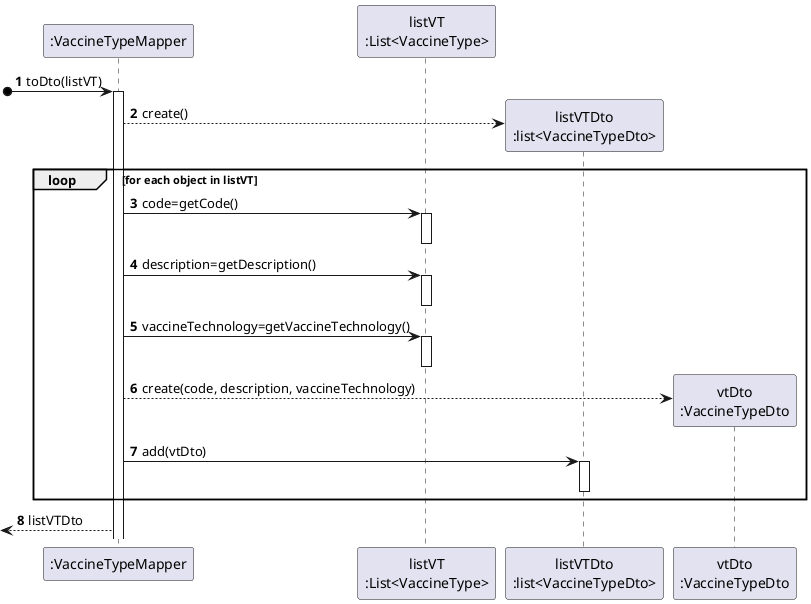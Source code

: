 @startuml

autonumber
participant ":VaccineTypeMapper" as vtMapper
participant "listVT\n:List<VaccineType>" as listVT
participant "listVTDto\n:list<VaccineTypeDto>" as listVTDto
participant "vtDto\n:VaccineTypeDto" as vtDto

[o->vtMapper : toDto(listVT)
activate vtMapper

vtMapper --> listVTDto **: create()

loop for each object in listVT

vtMapper -> listVT : code=getCode()
activate listVT
deactivate listVT
vtMapper -> listVT : description=getDescription()
activate listVT
deactivate listVT
vtMapper -> listVT : vaccineTechnology=getVaccineTechnology()
activate listVT
deactivate listVT

vtMapper --> vtDto **: create(code, description, vaccineTechnology)

vtMapper -> listVTDto : add(vtDto)
activate listVTDto
deactivate listVTDto
end loop
[<-- vtMapper : listVTDto
@enduml